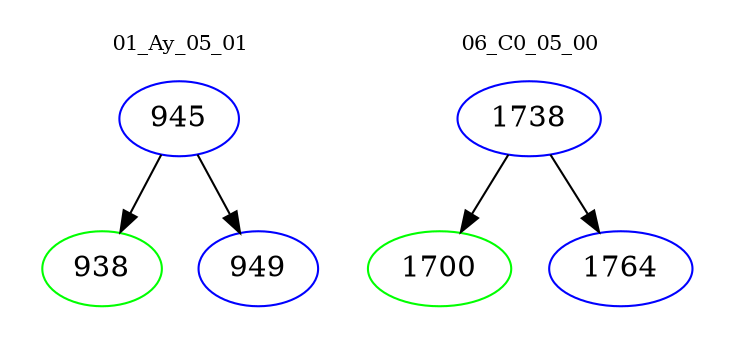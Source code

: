 digraph{
subgraph cluster_0 {
color = white
label = "01_Ay_05_01";
fontsize=10;
T0_945 [label="945", color="blue"]
T0_945 -> T0_938 [color="black"]
T0_938 [label="938", color="green"]
T0_945 -> T0_949 [color="black"]
T0_949 [label="949", color="blue"]
}
subgraph cluster_1 {
color = white
label = "06_C0_05_00";
fontsize=10;
T1_1738 [label="1738", color="blue"]
T1_1738 -> T1_1700 [color="black"]
T1_1700 [label="1700", color="green"]
T1_1738 -> T1_1764 [color="black"]
T1_1764 [label="1764", color="blue"]
}
}

